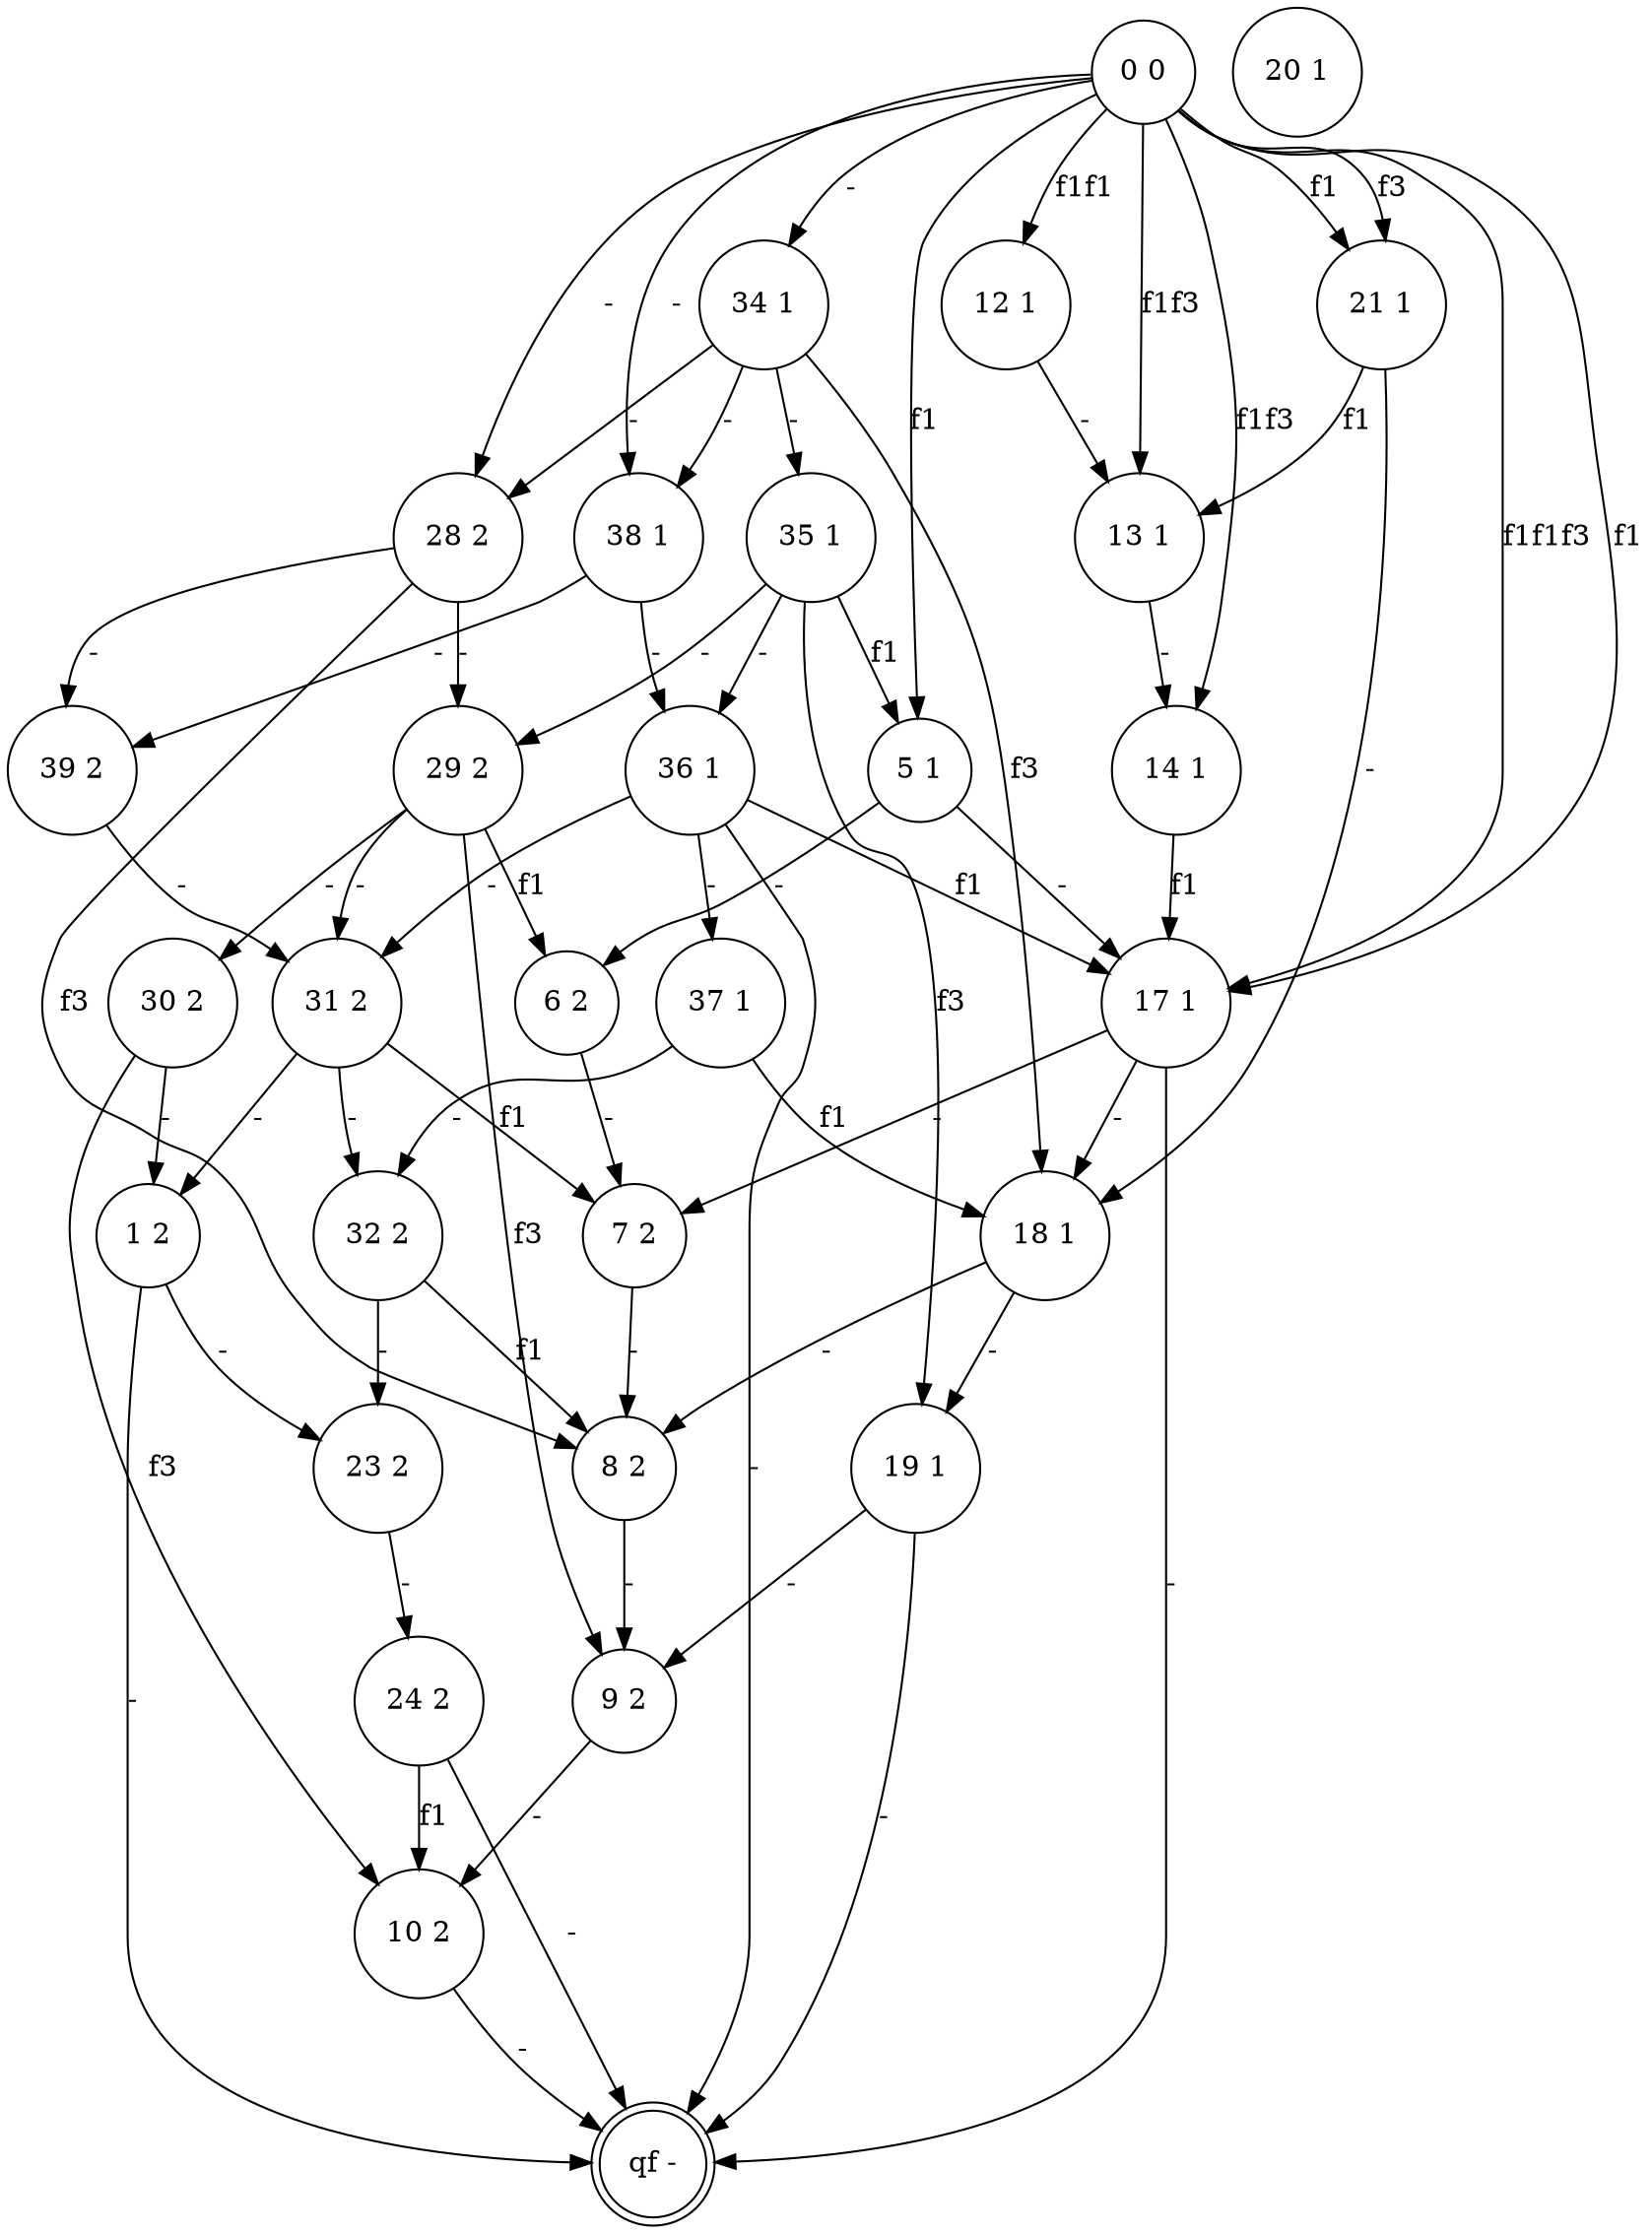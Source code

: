 digraph 12 {
	"28 2" [shape=circle]
	"29 2" [shape=circle]
	"30 2" [shape=circle]
	"1 2" [shape=circle]
	"23 2" [shape=circle]
	"24 2" [shape=circle]
	"10 2" [shape=circle]
	"6 2" [shape=circle]
	"7 2" [shape=circle]
	"8 2" [shape=circle]
	"9 2" [shape=circle]
	"31 2" [shape=circle]
	"32 2" [shape=circle]
	"39 2" [shape=circle]
	"34 1" [shape=circle]
	"35 1" [shape=circle]
	"5 1" [shape=circle]
	"6 2" [shape=circle]
	"17 1" [shape=circle]
	"7 2" [shape=circle]
	"18 1" [shape=circle]
	"19 1" [shape=circle]
	"9 2" [shape=circle]
	"8 2" [shape=circle]
	"29 2" [shape=circle]
	"36 1" [shape=circle]
	"31 2" [shape=circle]
	"37 1" [shape=circle]
	"32 2" [shape=circle]
	"28 2" [shape=circle]
	"38 1" [shape=circle]
	"39 2" [shape=circle]
	"12 1" [shape=circle]
	"13 1" [shape=circle]
	"14 1" [shape=circle]
	"21 1" [shape=circle]
	"qf -" [shape=doublecircle]
	"0 0" [shape=circle]
	"20 1" [shape=circle]
	"28 2" -> "29 2" [label="-"]
	"29 2" -> "30 2" [label="-"]
	"30 2" -> "1 2" [label="-"]
	"1 2" -> "23 2" [label="-"]
	"23 2" -> "24 2" [label="-"]
	"24 2" -> "10 2" [label=f1]
	"30 2" -> "10 2" [label=f3]
	"29 2" -> "6 2" [label=f1]
	"6 2" -> "7 2" [label="-"]
	"7 2" -> "8 2" [label="-"]
	"8 2" -> "9 2" [label="-"]
	"9 2" -> "10 2" [label="-"]
	"29 2" -> "31 2" [label="-"]
	"31 2" -> "1 2" [label="-"]
	"31 2" -> "7 2" [label=f1]
	"31 2" -> "32 2" [label="-"]
	"32 2" -> "23 2" [label="-"]
	"32 2" -> "8 2" [label=f1]
	"29 2" -> "9 2" [label=f3]
	"28 2" -> "39 2" [label="-"]
	"39 2" -> "31 2" [label="-"]
	"28 2" -> "8 2" [label=f3]
	"34 1" -> "35 1" [label="-"]
	"35 1" -> "5 1" [label=f1]
	"5 1" -> "6 2" [label="-"]
	"5 1" -> "17 1" [label="-"]
	"17 1" -> "7 2" [label="-"]
	"17 1" -> "18 1" [label="-"]
	"18 1" -> "19 1" [label="-"]
	"19 1" -> "9 2" [label="-"]
	"18 1" -> "8 2" [label="-"]
	"35 1" -> "29 2" [label="-"]
	"35 1" -> "36 1" [label="-"]
	"36 1" -> "17 1" [label=f1]
	"36 1" -> "31 2" [label="-"]
	"36 1" -> "37 1" [label="-"]
	"37 1" -> "18 1" [label=f1]
	"37 1" -> "32 2" [label="-"]
	"35 1" -> "19 1" [label=f3]
	"34 1" -> "28 2" [label="-"]
	"34 1" -> "38 1" [label="-"]
	"38 1" -> "36 1" [label="-"]
	"38 1" -> "39 2" [label="-"]
	"34 1" -> "18 1" [label=f3]
	"12 1" -> "13 1" [label="-"]
	"13 1" -> "14 1" [label="-"]
	"14 1" -> "17 1" [label=f1]
	"21 1" -> "18 1" [label="-"]
	"21 1" -> "13 1" [label=f1]
	"1 2" -> "qf -" [label="-"]
	"24 2" -> "qf -" [label="-"]
	"10 2" -> "qf -" [label="-"]
	"17 1" -> "qf -" [label="-"]
	"19 1" -> "qf -" [label="-"]
	"36 1" -> "qf -" [label="-"]
	"0 0" -> "34 1" [label="-"]
	"0 0" -> "28 2" [label="-"]
	"0 0" -> "21 1" [label=f3]
	"0 0" -> "38 1" [label="-"]
	"0 0" -> "13 1" [label=f1f3]
	"0 0" -> "5 1" [label=f1]
	"0 0" -> "14 1" [label=f1f3]
	"0 0" -> "12 1" [label=f1f1]
	"0 0" -> "17 1" [label=f1f1f3]
	"0 0" -> "17 1" [label=f1]
	"0 0" -> "21 1" [label=f1]
}
